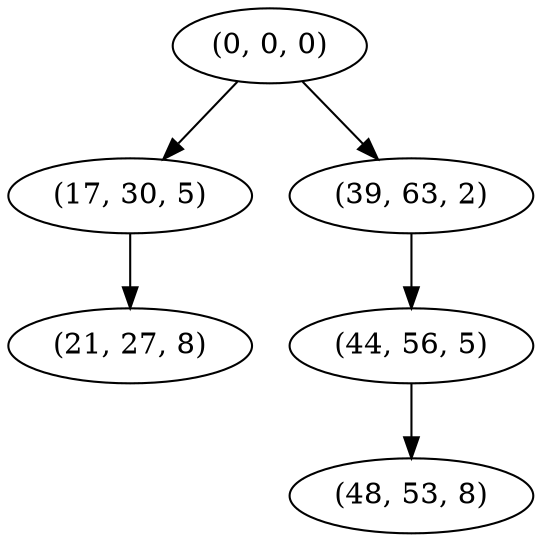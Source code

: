 digraph tree {
    "(0, 0, 0)";
    "(17, 30, 5)";
    "(21, 27, 8)";
    "(39, 63, 2)";
    "(44, 56, 5)";
    "(48, 53, 8)";
    "(0, 0, 0)" -> "(17, 30, 5)";
    "(0, 0, 0)" -> "(39, 63, 2)";
    "(17, 30, 5)" -> "(21, 27, 8)";
    "(39, 63, 2)" -> "(44, 56, 5)";
    "(44, 56, 5)" -> "(48, 53, 8)";
}

